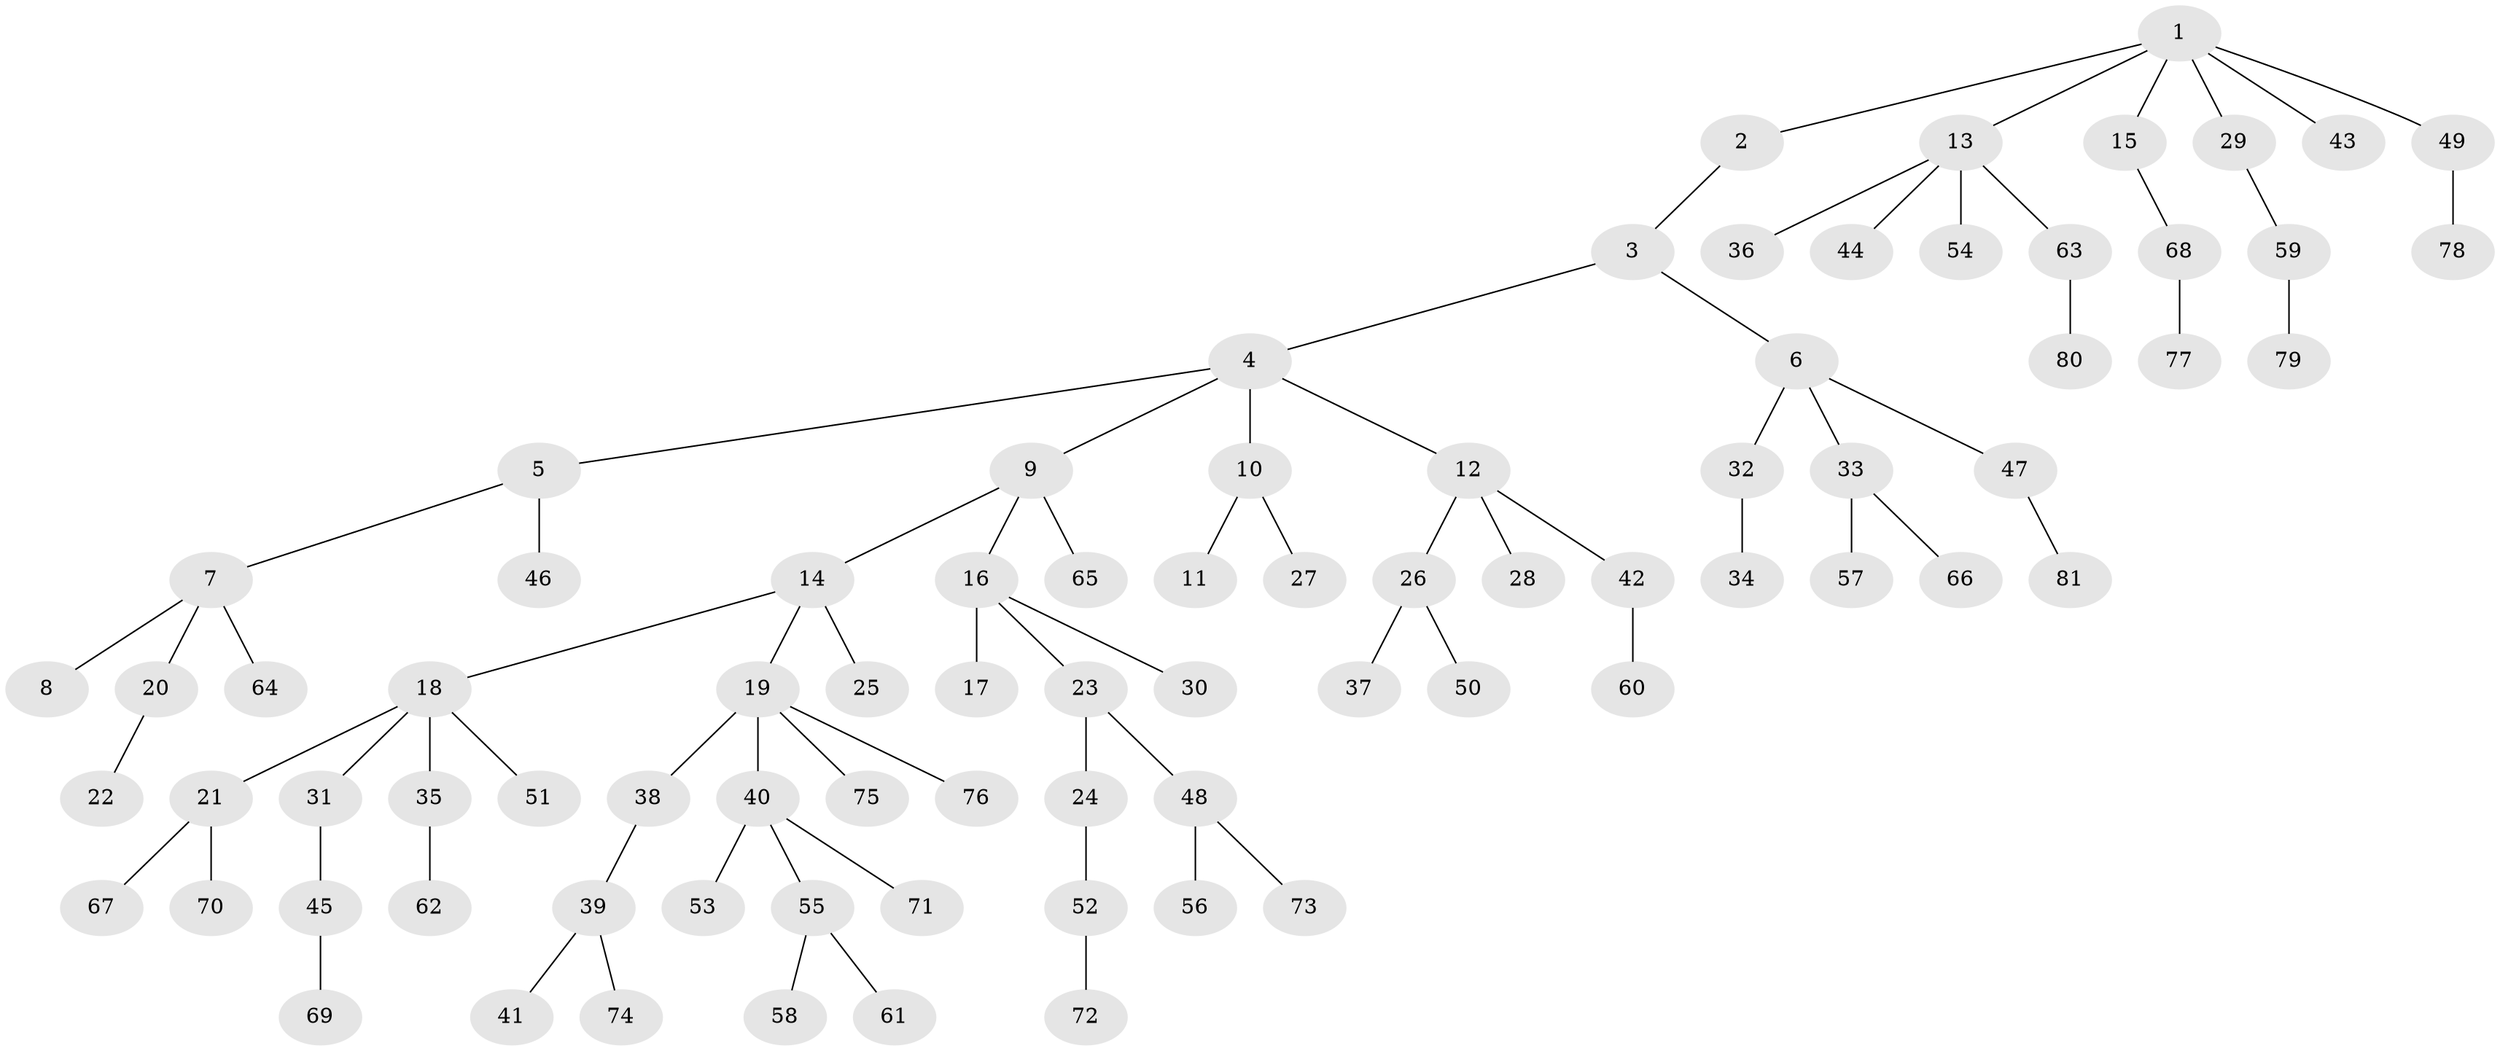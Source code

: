 // coarse degree distribution, {6: 0.03571428571428571, 3: 0.125, 5: 0.05357142857142857, 4: 0.03571428571428571, 2: 0.21428571428571427, 1: 0.5357142857142857}
// Generated by graph-tools (version 1.1) at 2025/42/03/06/25 10:42:06]
// undirected, 81 vertices, 80 edges
graph export_dot {
graph [start="1"]
  node [color=gray90,style=filled];
  1;
  2;
  3;
  4;
  5;
  6;
  7;
  8;
  9;
  10;
  11;
  12;
  13;
  14;
  15;
  16;
  17;
  18;
  19;
  20;
  21;
  22;
  23;
  24;
  25;
  26;
  27;
  28;
  29;
  30;
  31;
  32;
  33;
  34;
  35;
  36;
  37;
  38;
  39;
  40;
  41;
  42;
  43;
  44;
  45;
  46;
  47;
  48;
  49;
  50;
  51;
  52;
  53;
  54;
  55;
  56;
  57;
  58;
  59;
  60;
  61;
  62;
  63;
  64;
  65;
  66;
  67;
  68;
  69;
  70;
  71;
  72;
  73;
  74;
  75;
  76;
  77;
  78;
  79;
  80;
  81;
  1 -- 2;
  1 -- 13;
  1 -- 15;
  1 -- 29;
  1 -- 43;
  1 -- 49;
  2 -- 3;
  3 -- 4;
  3 -- 6;
  4 -- 5;
  4 -- 9;
  4 -- 10;
  4 -- 12;
  5 -- 7;
  5 -- 46;
  6 -- 32;
  6 -- 33;
  6 -- 47;
  7 -- 8;
  7 -- 20;
  7 -- 64;
  9 -- 14;
  9 -- 16;
  9 -- 65;
  10 -- 11;
  10 -- 27;
  12 -- 26;
  12 -- 28;
  12 -- 42;
  13 -- 36;
  13 -- 44;
  13 -- 54;
  13 -- 63;
  14 -- 18;
  14 -- 19;
  14 -- 25;
  15 -- 68;
  16 -- 17;
  16 -- 23;
  16 -- 30;
  18 -- 21;
  18 -- 31;
  18 -- 35;
  18 -- 51;
  19 -- 38;
  19 -- 40;
  19 -- 75;
  19 -- 76;
  20 -- 22;
  21 -- 67;
  21 -- 70;
  23 -- 24;
  23 -- 48;
  24 -- 52;
  26 -- 37;
  26 -- 50;
  29 -- 59;
  31 -- 45;
  32 -- 34;
  33 -- 57;
  33 -- 66;
  35 -- 62;
  38 -- 39;
  39 -- 41;
  39 -- 74;
  40 -- 53;
  40 -- 55;
  40 -- 71;
  42 -- 60;
  45 -- 69;
  47 -- 81;
  48 -- 56;
  48 -- 73;
  49 -- 78;
  52 -- 72;
  55 -- 58;
  55 -- 61;
  59 -- 79;
  63 -- 80;
  68 -- 77;
}
